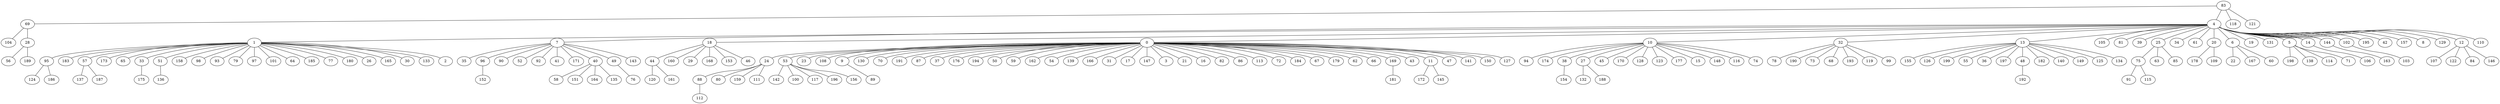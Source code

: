 graph {
  83 -- 69;
  83 -- 4;
  83 -- 118;
  83 -- 121;
  69 -- 104;
  69 -- 28;
  4 -- 1;
  4 -- 7;
  4 -- 18;
  4 -- 0;
  4 -- 10;
  4 -- 32;
  4 -- 13;
  4 -- 105;
  4 -- 81;
  4 -- 39;
  4 -- 25;
  4 -- 34;
  4 -- 61;
  4 -- 20;
  4 -- 6;
  4 -- 19;
  4 -- 131;
  4 -- 5;
  4 -- 14;
  4 -- 144;
  4 -- 102;
  4 -- 195;
  4 -- 42;
  4 -- 157;
  4 -- 8;
  4 -- 129;
  4 -- 12;
  4 -- 110;
  28 -- 56;
  28 -- 189;
  1 -- 95;
  1 -- 183;
  1 -- 57;
  1 -- 173;
  1 -- 65;
  1 -- 33;
  1 -- 51;
  1 -- 158;
  1 -- 98;
  1 -- 93;
  1 -- 79;
  1 -- 97;
  1 -- 101;
  1 -- 64;
  1 -- 185;
  1 -- 77;
  1 -- 180;
  1 -- 26;
  1 -- 165;
  1 -- 30;
  1 -- 133;
  1 -- 2;
  7 -- 35;
  7 -- 96;
  7 -- 90;
  7 -- 52;
  7 -- 92;
  7 -- 41;
  7 -- 171;
  7 -- 40;
  7 -- 49;
  7 -- 143;
  18 -- 44;
  18 -- 160;
  18 -- 29;
  18 -- 168;
  18 -- 153;
  18 -- 46;
  0 -- 24;
  0 -- 53;
  0 -- 23;
  0 -- 108;
  0 -- 9;
  0 -- 130;
  0 -- 70;
  0 -- 191;
  0 -- 87;
  0 -- 37;
  0 -- 176;
  0 -- 194;
  0 -- 50;
  0 -- 59;
  0 -- 162;
  0 -- 54;
  0 -- 139;
  0 -- 166;
  0 -- 31;
  0 -- 17;
  0 -- 147;
  0 -- 3;
  0 -- 21;
  0 -- 16;
  0 -- 82;
  0 -- 86;
  0 -- 113;
  0 -- 72;
  0 -- 184;
  0 -- 67;
  0 -- 179;
  0 -- 62;
  0 -- 66;
  0 -- 169;
  0 -- 43;
  0 -- 11;
  0 -- 47;
  0 -- 141;
  0 -- 150;
  0 -- 127;
  10 -- 94;
  10 -- 174;
  10 -- 38;
  10 -- 27;
  10 -- 45;
  10 -- 170;
  10 -- 128;
  10 -- 123;
  10 -- 177;
  10 -- 15;
  10 -- 148;
  10 -- 116;
  10 -- 74;
  32 -- 78;
  32 -- 190;
  32 -- 73;
  32 -- 68;
  32 -- 193;
  32 -- 119;
  32 -- 99;
  13 -- 155;
  13 -- 126;
  13 -- 199;
  13 -- 55;
  13 -- 36;
  13 -- 197;
  13 -- 48;
  13 -- 182;
  13 -- 140;
  13 -- 149;
  13 -- 125;
  13 -- 134;
  25 -- 75;
  25 -- 63;
  25 -- 85;
  20 -- 178;
  20 -- 109;
  6 -- 22;
  6 -- 167;
  6 -- 60;
  5 -- 198;
  5 -- 138;
  5 -- 114;
  5 -- 71;
  14 -- 106;
  144 -- 163;
  102 -- 103;
  12 -- 107;
  12 -- 122;
  12 -- 84;
  12 -- 146;
  95 -- 124;
  95 -- 186;
  57 -- 137;
  57 -- 187;
  33 -- 175;
  51 -- 136;
  96 -- 152;
  40 -- 58;
  40 -- 151;
  40 -- 164;
  40 -- 135;
  49 -- 76;
  44 -- 120;
  44 -- 161;
  24 -- 88;
  24 -- 80;
  24 -- 159;
  24 -- 111;
  53 -- 142;
  53 -- 100;
  53 -- 117;
  53 -- 196;
  53 -- 156;
  9 -- 89;
  169 -- 181;
  11 -- 172;
  11 -- 145;
  38 -- 154;
  27 -- 132;
  27 -- 188;
  48 -- 192;
  75 -- 91;
  75 -- 115;
  88 -- 112;
}
